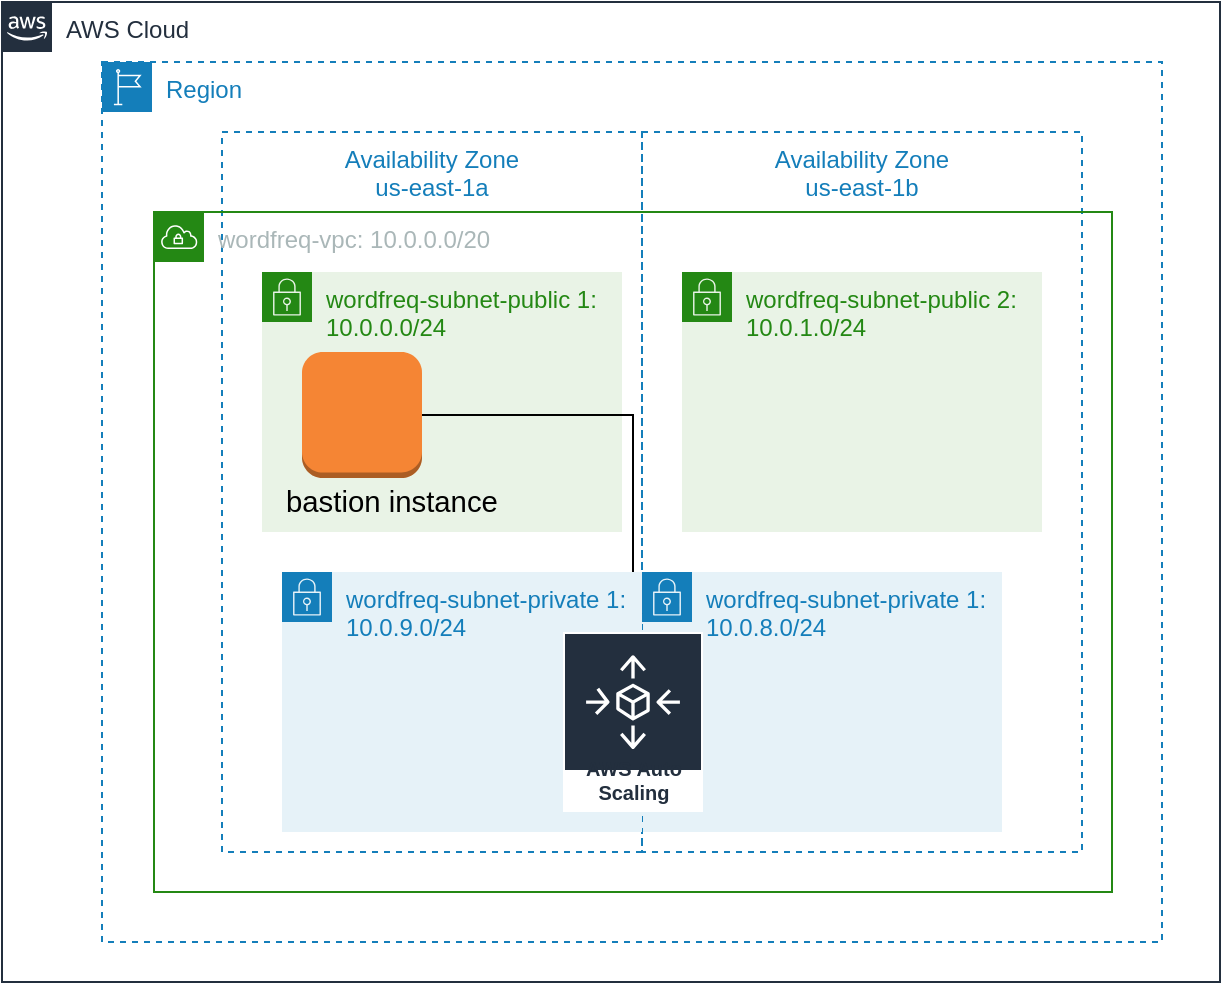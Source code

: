 <mxfile version="20.8.3" type="github">
  <diagram id="MdeNUnOeASRxAW5BPbFy" name="第 1 页">
    <mxGraphModel dx="1221" dy="775" grid="1" gridSize="10" guides="1" tooltips="1" connect="1" arrows="1" fold="1" page="1" pageScale="1" pageWidth="827" pageHeight="1169" math="0" shadow="0">
      <root>
        <mxCell id="0" />
        <mxCell id="1" parent="0" />
        <mxCell id="immrvdWEYjDwkCCVdIw3-15" value="AWS Cloud" style="points=[[0,0],[0.25,0],[0.5,0],[0.75,0],[1,0],[1,0.25],[1,0.5],[1,0.75],[1,1],[0.75,1],[0.5,1],[0.25,1],[0,1],[0,0.75],[0,0.5],[0,0.25]];outlineConnect=0;gradientColor=none;html=1;whiteSpace=wrap;fontSize=12;fontStyle=0;container=1;pointerEvents=0;collapsible=0;recursiveResize=0;shape=mxgraph.aws4.group;grIcon=mxgraph.aws4.group_aws_cloud_alt;strokeColor=#232F3E;fillColor=none;verticalAlign=top;align=left;spacingLeft=30;fontColor=#232F3E;dashed=0;" vertex="1" parent="1">
          <mxGeometry x="150" y="355" width="609" height="490" as="geometry" />
        </mxCell>
        <mxCell id="immrvdWEYjDwkCCVdIw3-16" value="Region" style="points=[[0,0],[0.25,0],[0.5,0],[0.75,0],[1,0],[1,0.25],[1,0.5],[1,0.75],[1,1],[0.75,1],[0.5,1],[0.25,1],[0,1],[0,0.75],[0,0.5],[0,0.25]];outlineConnect=0;gradientColor=none;html=1;whiteSpace=wrap;fontSize=12;fontStyle=0;container=1;pointerEvents=0;collapsible=0;recursiveResize=0;shape=mxgraph.aws4.group;grIcon=mxgraph.aws4.group_region;strokeColor=#147EBA;fillColor=none;verticalAlign=top;align=left;spacingLeft=30;fontColor=#147EBA;dashed=1;" vertex="1" parent="1">
          <mxGeometry x="200" y="385" width="530" height="440" as="geometry" />
        </mxCell>
        <mxCell id="immrvdWEYjDwkCCVdIw3-17" value="Availability Zone&#xa;us-east-1b" style="fillColor=none;strokeColor=#147EBA;dashed=1;verticalAlign=top;fontStyle=0;fontColor=#147EBA;" vertex="1" parent="1">
          <mxGeometry x="470" y="420" width="220" height="360" as="geometry" />
        </mxCell>
        <mxCell id="immrvdWEYjDwkCCVdIw3-23" value="wordfreq-subnet-private 1:&lt;br&gt;10.0.8.0/24" style="points=[[0,0],[0.25,0],[0.5,0],[0.75,0],[1,0],[1,0.25],[1,0.5],[1,0.75],[1,1],[0.75,1],[0.5,1],[0.25,1],[0,1],[0,0.75],[0,0.5],[0,0.25]];outlineConnect=0;gradientColor=none;html=1;whiteSpace=wrap;fontSize=12;fontStyle=0;container=1;pointerEvents=0;collapsible=0;recursiveResize=0;shape=mxgraph.aws4.group;grIcon=mxgraph.aws4.group_security_group;grStroke=0;strokeColor=#147EBA;fillColor=#E6F2F8;verticalAlign=top;align=left;spacingLeft=30;fontColor=#147EBA;dashed=0;" vertex="1" parent="1">
          <mxGeometry x="470" y="640" width="180" height="130" as="geometry" />
        </mxCell>
        <mxCell id="immrvdWEYjDwkCCVdIw3-25" value="wordfreq-subnet-public 2:&lt;br&gt;10.0.1.0/24" style="points=[[0,0],[0.25,0],[0.5,0],[0.75,0],[1,0],[1,0.25],[1,0.5],[1,0.75],[1,1],[0.75,1],[0.5,1],[0.25,1],[0,1],[0,0.75],[0,0.5],[0,0.25]];outlineConnect=0;gradientColor=none;html=1;whiteSpace=wrap;fontSize=12;fontStyle=0;container=1;pointerEvents=0;collapsible=0;recursiveResize=0;shape=mxgraph.aws4.group;grIcon=mxgraph.aws4.group_security_group;grStroke=0;strokeColor=#248814;fillColor=#E9F3E6;verticalAlign=top;align=left;spacingLeft=30;fontColor=#248814;dashed=0;" vertex="1" parent="1">
          <mxGeometry x="490" y="490" width="180" height="130" as="geometry" />
        </mxCell>
        <mxCell id="immrvdWEYjDwkCCVdIw3-26" value="Availability Zone&#xa;us-east-1a" style="fillColor=none;strokeColor=#147EBA;dashed=1;verticalAlign=top;fontStyle=0;fontColor=#147EBA;" vertex="1" parent="1">
          <mxGeometry x="260" y="420" width="210" height="360" as="geometry" />
        </mxCell>
        <mxCell id="immrvdWEYjDwkCCVdIw3-19" value="wordfreq-subnet-public 1:&lt;br&gt;10.0.0.0/24" style="points=[[0,0],[0.25,0],[0.5,0],[0.75,0],[1,0],[1,0.25],[1,0.5],[1,0.75],[1,1],[0.75,1],[0.5,1],[0.25,1],[0,1],[0,0.75],[0,0.5],[0,0.25]];outlineConnect=0;gradientColor=none;html=1;whiteSpace=wrap;fontSize=12;fontStyle=0;container=1;pointerEvents=0;collapsible=0;recursiveResize=0;shape=mxgraph.aws4.group;grIcon=mxgraph.aws4.group_security_group;grStroke=0;strokeColor=#248814;fillColor=#E9F3E6;verticalAlign=top;align=left;spacingLeft=30;fontColor=#248814;dashed=0;" vertex="1" parent="1">
          <mxGeometry x="280" y="490" width="180" height="130" as="geometry" />
        </mxCell>
        <mxCell id="immrvdWEYjDwkCCVdIw3-30" style="edgeStyle=orthogonalEdgeStyle;rounded=0;orthogonalLoop=1;jettySize=auto;html=1;fontFamily=Helvetica;fontColor=#000000;" edge="1" parent="1" source="immrvdWEYjDwkCCVdIw3-28" target="immrvdWEYjDwkCCVdIw3-27">
          <mxGeometry relative="1" as="geometry" />
        </mxCell>
        <mxCell id="immrvdWEYjDwkCCVdIw3-28" value="" style="outlineConnect=0;dashed=0;verticalLabelPosition=bottom;verticalAlign=top;align=center;html=1;shape=mxgraph.aws3.instance;fillColor=#F58534;gradientColor=none;" vertex="1" parent="1">
          <mxGeometry x="300" y="530" width="60" height="63" as="geometry" />
        </mxCell>
        <mxCell id="immrvdWEYjDwkCCVdIw3-29" value="&lt;span style=&quot;font-size: 11pt;&quot; lang=&quot;EN-US&quot;&gt;bastion instance&lt;/span&gt;" style="text;whiteSpace=wrap;html=1;fontColor=#000000;" vertex="1" parent="1">
          <mxGeometry x="290" y="590" width="110" height="30" as="geometry" />
        </mxCell>
        <mxCell id="immrvdWEYjDwkCCVdIw3-22" value="wordfreq-subnet-private 1:&lt;br&gt;10.0.9.0/24" style="points=[[0,0],[0.25,0],[0.5,0],[0.75,0],[1,0],[1,0.25],[1,0.5],[1,0.75],[1,1],[0.75,1],[0.5,1],[0.25,1],[0,1],[0,0.75],[0,0.5],[0,0.25]];outlineConnect=0;gradientColor=none;html=1;whiteSpace=wrap;fontSize=12;fontStyle=0;container=1;pointerEvents=0;collapsible=0;recursiveResize=0;shape=mxgraph.aws4.group;grIcon=mxgraph.aws4.group_security_group;grStroke=0;strokeColor=#147EBA;fillColor=#E6F2F8;verticalAlign=top;align=left;spacingLeft=30;fontColor=#147EBA;dashed=0;" vertex="1" parent="1">
          <mxGeometry x="290" y="640" width="180" height="130" as="geometry" />
        </mxCell>
        <mxCell id="immrvdWEYjDwkCCVdIw3-27" value="AWS Auto Scaling" style="sketch=0;outlineConnect=0;fontColor=#232F3E;gradientColor=none;strokeColor=#ffffff;fillColor=#232F3E;dashed=0;verticalLabelPosition=middle;verticalAlign=bottom;align=center;html=1;whiteSpace=wrap;fontSize=10;fontStyle=1;spacing=3;shape=mxgraph.aws4.productIcon;prIcon=mxgraph.aws4.autoscaling;" vertex="1" parent="1">
          <mxGeometry x="430.5" y="670" width="70" height="90" as="geometry" />
        </mxCell>
        <mxCell id="immrvdWEYjDwkCCVdIw3-18" value="wordfreq-vpc: 10.0.0.0/20" style="points=[[0,0],[0.25,0],[0.5,0],[0.75,0],[1,0],[1,0.25],[1,0.5],[1,0.75],[1,1],[0.75,1],[0.5,1],[0.25,1],[0,1],[0,0.75],[0,0.5],[0,0.25]];outlineConnect=0;gradientColor=none;html=1;whiteSpace=wrap;fontSize=12;fontStyle=0;container=1;pointerEvents=0;collapsible=0;recursiveResize=0;shape=mxgraph.aws4.group;grIcon=mxgraph.aws4.group_vpc;strokeColor=#248814;fillColor=none;verticalAlign=top;align=left;spacingLeft=30;fontColor=#AAB7B8;dashed=0;" vertex="1" parent="1">
          <mxGeometry x="226" y="460" width="479" height="340" as="geometry" />
        </mxCell>
      </root>
    </mxGraphModel>
  </diagram>
</mxfile>
